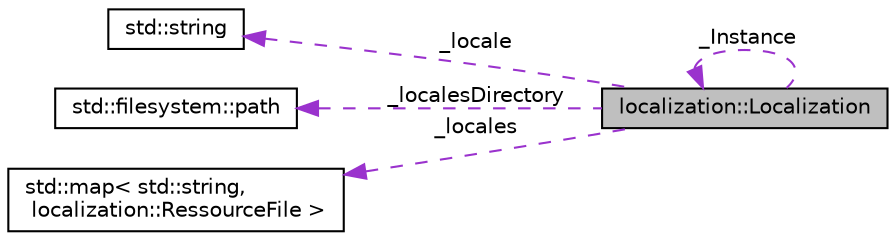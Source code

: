 digraph "localization::Localization"
{
 // LATEX_PDF_SIZE
  edge [fontname="Helvetica",fontsize="10",labelfontname="Helvetica",labelfontsize="10"];
  node [fontname="Helvetica",fontsize="10",shape=record];
  rankdir="LR";
  Node1 [label="localization::Localization",height=0.2,width=0.4,color="black", fillcolor="grey75", style="filled", fontcolor="black",tooltip="Singleton class to manage locales in ressources."];
  Node2 -> Node1 [dir="back",color="darkorchid3",fontsize="10",style="dashed",label=" _locale" ,fontname="Helvetica"];
  Node2 [label="std::string",height=0.2,width=0.4,color="black", fillcolor="white", style="filled",URL="/home/runner/work/Bomberman-Global-Offensive/Bomberman-Global-Offensive/doc/external/cppreference-doxygen-web.tag.xml$cpp/string/basic_string.html",tooltip=" "];
  Node3 -> Node1 [dir="back",color="darkorchid3",fontsize="10",style="dashed",label=" _localesDirectory" ,fontname="Helvetica"];
  Node3 [label="std::filesystem::path",height=0.2,width=0.4,color="black", fillcolor="white", style="filled",URL="/home/runner/work/Bomberman-Global-Offensive/Bomberman-Global-Offensive/doc/external/cppreference-doxygen-web.tag.xml$cpp/filesystem/path.html",tooltip=" "];
  Node1 -> Node1 [dir="back",color="darkorchid3",fontsize="10",style="dashed",label=" _Instance" ,fontname="Helvetica"];
  Node4 -> Node1 [dir="back",color="darkorchid3",fontsize="10",style="dashed",label=" _locales" ,fontname="Helvetica"];
  Node4 [label="std::map\< std::string,\l localization::RessourceFile \>",height=0.2,width=0.4,color="black", fillcolor="white", style="filled",URL="/home/runner/work/Bomberman-Global-Offensive/Bomberman-Global-Offensive/doc/external/cppreference-doxygen-web.tag.xml$cpp/container/map.html",tooltip=" "];
}
